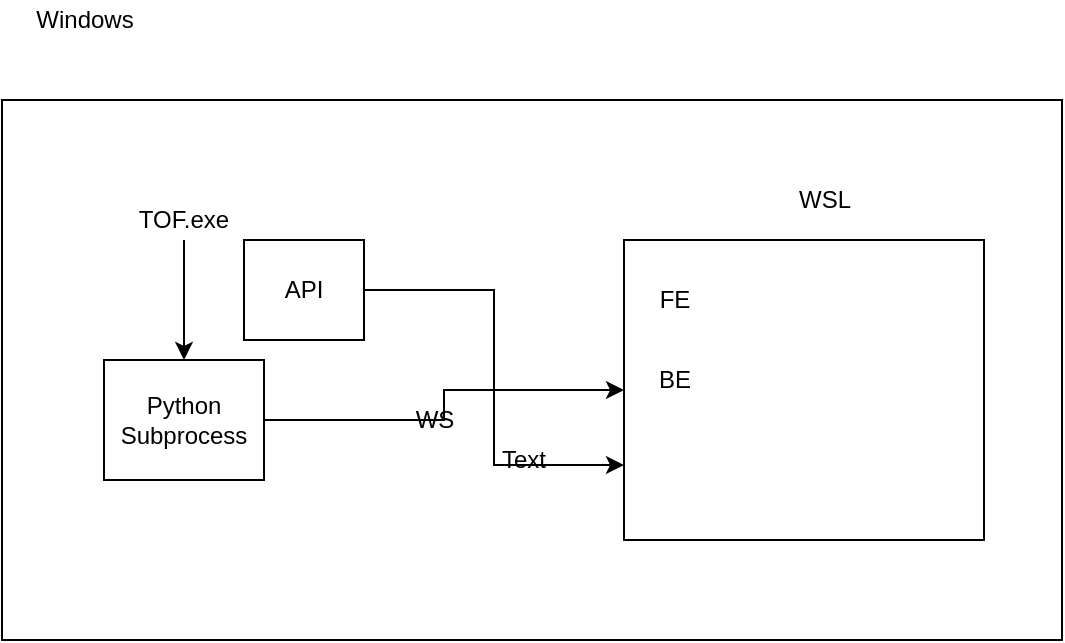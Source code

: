 <mxfile version="14.9.2" type="device"><diagram id="WRKka0zf8glju-aWCKUZ" name="Page-1"><mxGraphModel dx="1186" dy="741" grid="1" gridSize="10" guides="1" tooltips="1" connect="1" arrows="1" fold="1" page="1" pageScale="1" pageWidth="827" pageHeight="1169" math="0" shadow="0"><root><mxCell id="0"/><mxCell id="1" parent="0"/><mxCell id="7czJuh_Jf9r67TSDks2H-1" value="" style="rounded=0;whiteSpace=wrap;html=1;" vertex="1" parent="1"><mxGeometry x="149" y="200" width="530" height="270" as="geometry"/></mxCell><mxCell id="7czJuh_Jf9r67TSDks2H-2" value="Windows" style="text;html=1;align=center;verticalAlign=middle;resizable=0;points=[];autosize=1;strokeColor=none;" vertex="1" parent="1"><mxGeometry x="160" y="150" width="60" height="20" as="geometry"/></mxCell><mxCell id="7czJuh_Jf9r67TSDks2H-3" value="" style="rounded=0;whiteSpace=wrap;html=1;" vertex="1" parent="1"><mxGeometry x="460" y="270" width="180" height="150" as="geometry"/></mxCell><mxCell id="7czJuh_Jf9r67TSDks2H-4" value="FE" style="text;html=1;align=center;verticalAlign=middle;resizable=0;points=[];autosize=1;strokeColor=none;" vertex="1" parent="1"><mxGeometry x="470" y="290" width="30" height="20" as="geometry"/></mxCell><mxCell id="7czJuh_Jf9r67TSDks2H-5" value="BE" style="text;html=1;align=center;verticalAlign=middle;resizable=0;points=[];autosize=1;strokeColor=none;" vertex="1" parent="1"><mxGeometry x="470" y="330" width="30" height="20" as="geometry"/></mxCell><mxCell id="7czJuh_Jf9r67TSDks2H-12" style="edgeStyle=orthogonalEdgeStyle;rounded=0;orthogonalLoop=1;jettySize=auto;html=1;entryX=0.5;entryY=0;entryDx=0;entryDy=0;" edge="1" parent="1" source="7czJuh_Jf9r67TSDks2H-6" target="7czJuh_Jf9r67TSDks2H-11"><mxGeometry relative="1" as="geometry"/></mxCell><mxCell id="7czJuh_Jf9r67TSDks2H-6" value="TOF.exe" style="text;html=1;strokeColor=none;fillColor=none;align=center;verticalAlign=middle;whiteSpace=wrap;rounded=0;" vertex="1" parent="1"><mxGeometry x="210" y="250" width="60" height="20" as="geometry"/></mxCell><mxCell id="7czJuh_Jf9r67TSDks2H-8" value="WSL" style="text;html=1;align=center;verticalAlign=middle;resizable=0;points=[];autosize=1;strokeColor=none;" vertex="1" parent="1"><mxGeometry x="540" y="240" width="40" height="20" as="geometry"/></mxCell><mxCell id="7czJuh_Jf9r67TSDks2H-9" value="WS" style="text;html=1;align=center;verticalAlign=middle;resizable=0;points=[];autosize=1;strokeColor=none;" vertex="1" parent="1"><mxGeometry x="350" y="350" width="30" height="20" as="geometry"/></mxCell><mxCell id="7czJuh_Jf9r67TSDks2H-10" value="Text" style="text;html=1;strokeColor=none;fillColor=none;align=center;verticalAlign=middle;whiteSpace=wrap;rounded=0;" vertex="1" parent="1"><mxGeometry x="390" y="370" width="40" height="20" as="geometry"/></mxCell><mxCell id="7czJuh_Jf9r67TSDks2H-13" style="edgeStyle=orthogonalEdgeStyle;rounded=0;orthogonalLoop=1;jettySize=auto;html=1;entryX=0;entryY=0.5;entryDx=0;entryDy=0;" edge="1" parent="1" source="7czJuh_Jf9r67TSDks2H-11" target="7czJuh_Jf9r67TSDks2H-3"><mxGeometry relative="1" as="geometry"/></mxCell><mxCell id="7czJuh_Jf9r67TSDks2H-11" value="Python&lt;br&gt;Subprocess" style="whiteSpace=wrap;html=1;" vertex="1" parent="1"><mxGeometry x="200" y="330" width="80" height="60" as="geometry"/></mxCell><mxCell id="7czJuh_Jf9r67TSDks2H-15" style="edgeStyle=orthogonalEdgeStyle;rounded=0;orthogonalLoop=1;jettySize=auto;html=1;entryX=0;entryY=0.75;entryDx=0;entryDy=0;" edge="1" parent="1" source="7czJuh_Jf9r67TSDks2H-14" target="7czJuh_Jf9r67TSDks2H-3"><mxGeometry relative="1" as="geometry"/></mxCell><mxCell id="7czJuh_Jf9r67TSDks2H-14" value="API" style="rounded=0;whiteSpace=wrap;html=1;" vertex="1" parent="1"><mxGeometry x="270" y="270" width="60" height="50" as="geometry"/></mxCell></root></mxGraphModel></diagram></mxfile>